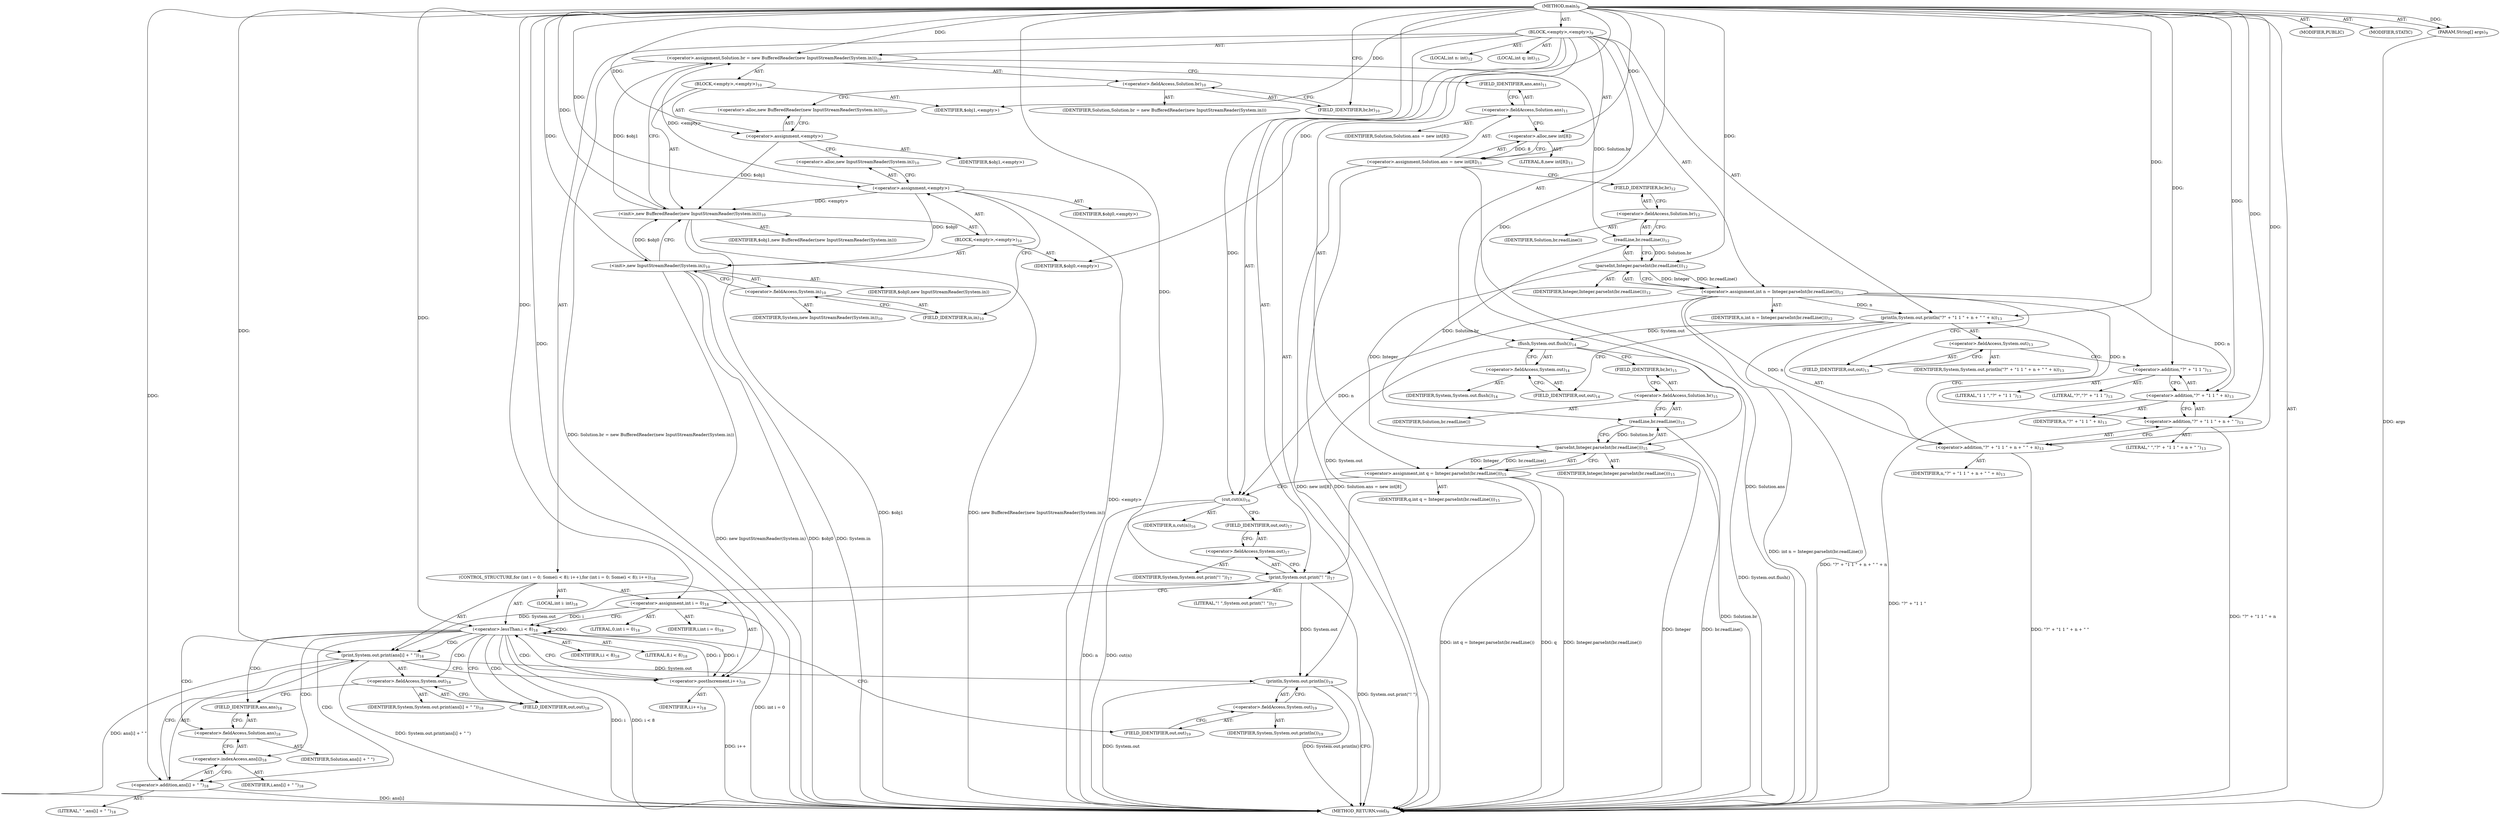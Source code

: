 digraph "main" {  
"21" [label = <(METHOD,main)<SUB>9</SUB>> ]
"22" [label = <(PARAM,String[] args)<SUB>9</SUB>> ]
"23" [label = <(BLOCK,&lt;empty&gt;,&lt;empty&gt;)<SUB>9</SUB>> ]
"24" [label = <(&lt;operator&gt;.assignment,Solution.br = new BufferedReader(new InputStreamReader(System.in)))<SUB>10</SUB>> ]
"25" [label = <(&lt;operator&gt;.fieldAccess,Solution.br)<SUB>10</SUB>> ]
"26" [label = <(IDENTIFIER,Solution,Solution.br = new BufferedReader(new InputStreamReader(System.in)))> ]
"27" [label = <(FIELD_IDENTIFIER,br,br)<SUB>10</SUB>> ]
"28" [label = <(BLOCK,&lt;empty&gt;,&lt;empty&gt;)<SUB>10</SUB>> ]
"29" [label = <(&lt;operator&gt;.assignment,&lt;empty&gt;)> ]
"30" [label = <(IDENTIFIER,$obj1,&lt;empty&gt;)> ]
"31" [label = <(&lt;operator&gt;.alloc,new BufferedReader(new InputStreamReader(System.in)))<SUB>10</SUB>> ]
"32" [label = <(&lt;init&gt;,new BufferedReader(new InputStreamReader(System.in)))<SUB>10</SUB>> ]
"33" [label = <(IDENTIFIER,$obj1,new BufferedReader(new InputStreamReader(System.in)))> ]
"34" [label = <(BLOCK,&lt;empty&gt;,&lt;empty&gt;)<SUB>10</SUB>> ]
"35" [label = <(&lt;operator&gt;.assignment,&lt;empty&gt;)> ]
"36" [label = <(IDENTIFIER,$obj0,&lt;empty&gt;)> ]
"37" [label = <(&lt;operator&gt;.alloc,new InputStreamReader(System.in))<SUB>10</SUB>> ]
"38" [label = <(&lt;init&gt;,new InputStreamReader(System.in))<SUB>10</SUB>> ]
"39" [label = <(IDENTIFIER,$obj0,new InputStreamReader(System.in))> ]
"40" [label = <(&lt;operator&gt;.fieldAccess,System.in)<SUB>10</SUB>> ]
"41" [label = <(IDENTIFIER,System,new InputStreamReader(System.in))<SUB>10</SUB>> ]
"42" [label = <(FIELD_IDENTIFIER,in,in)<SUB>10</SUB>> ]
"43" [label = <(IDENTIFIER,$obj0,&lt;empty&gt;)> ]
"44" [label = <(IDENTIFIER,$obj1,&lt;empty&gt;)> ]
"45" [label = <(&lt;operator&gt;.assignment,Solution.ans = new int[8])<SUB>11</SUB>> ]
"46" [label = <(&lt;operator&gt;.fieldAccess,Solution.ans)<SUB>11</SUB>> ]
"47" [label = <(IDENTIFIER,Solution,Solution.ans = new int[8])> ]
"48" [label = <(FIELD_IDENTIFIER,ans,ans)<SUB>11</SUB>> ]
"49" [label = <(&lt;operator&gt;.alloc,new int[8])> ]
"50" [label = <(LITERAL,8,new int[8])<SUB>11</SUB>> ]
"51" [label = <(LOCAL,int n: int)<SUB>12</SUB>> ]
"52" [label = <(&lt;operator&gt;.assignment,int n = Integer.parseInt(br.readLine()))<SUB>12</SUB>> ]
"53" [label = <(IDENTIFIER,n,int n = Integer.parseInt(br.readLine()))<SUB>12</SUB>> ]
"54" [label = <(parseInt,Integer.parseInt(br.readLine()))<SUB>12</SUB>> ]
"55" [label = <(IDENTIFIER,Integer,Integer.parseInt(br.readLine()))<SUB>12</SUB>> ]
"56" [label = <(readLine,br.readLine())<SUB>12</SUB>> ]
"57" [label = <(&lt;operator&gt;.fieldAccess,Solution.br)<SUB>12</SUB>> ]
"58" [label = <(IDENTIFIER,Solution,br.readLine())> ]
"59" [label = <(FIELD_IDENTIFIER,br,br)<SUB>12</SUB>> ]
"60" [label = <(println,System.out.println(&quot;?&quot; + &quot;1 1 &quot; + n + &quot; &quot; + n))<SUB>13</SUB>> ]
"61" [label = <(&lt;operator&gt;.fieldAccess,System.out)<SUB>13</SUB>> ]
"62" [label = <(IDENTIFIER,System,System.out.println(&quot;?&quot; + &quot;1 1 &quot; + n + &quot; &quot; + n))<SUB>13</SUB>> ]
"63" [label = <(FIELD_IDENTIFIER,out,out)<SUB>13</SUB>> ]
"64" [label = <(&lt;operator&gt;.addition,&quot;?&quot; + &quot;1 1 &quot; + n + &quot; &quot; + n)<SUB>13</SUB>> ]
"65" [label = <(&lt;operator&gt;.addition,&quot;?&quot; + &quot;1 1 &quot; + n + &quot; &quot;)<SUB>13</SUB>> ]
"66" [label = <(&lt;operator&gt;.addition,&quot;?&quot; + &quot;1 1 &quot; + n)<SUB>13</SUB>> ]
"67" [label = <(&lt;operator&gt;.addition,&quot;?&quot; + &quot;1 1 &quot;)<SUB>13</SUB>> ]
"68" [label = <(LITERAL,&quot;?&quot;,&quot;?&quot; + &quot;1 1 &quot;)<SUB>13</SUB>> ]
"69" [label = <(LITERAL,&quot;1 1 &quot;,&quot;?&quot; + &quot;1 1 &quot;)<SUB>13</SUB>> ]
"70" [label = <(IDENTIFIER,n,&quot;?&quot; + &quot;1 1 &quot; + n)<SUB>13</SUB>> ]
"71" [label = <(LITERAL,&quot; &quot;,&quot;?&quot; + &quot;1 1 &quot; + n + &quot; &quot;)<SUB>13</SUB>> ]
"72" [label = <(IDENTIFIER,n,&quot;?&quot; + &quot;1 1 &quot; + n + &quot; &quot; + n)<SUB>13</SUB>> ]
"73" [label = <(flush,System.out.flush())<SUB>14</SUB>> ]
"74" [label = <(&lt;operator&gt;.fieldAccess,System.out)<SUB>14</SUB>> ]
"75" [label = <(IDENTIFIER,System,System.out.flush())<SUB>14</SUB>> ]
"76" [label = <(FIELD_IDENTIFIER,out,out)<SUB>14</SUB>> ]
"77" [label = <(LOCAL,int q: int)<SUB>15</SUB>> ]
"78" [label = <(&lt;operator&gt;.assignment,int q = Integer.parseInt(br.readLine()))<SUB>15</SUB>> ]
"79" [label = <(IDENTIFIER,q,int q = Integer.parseInt(br.readLine()))<SUB>15</SUB>> ]
"80" [label = <(parseInt,Integer.parseInt(br.readLine()))<SUB>15</SUB>> ]
"81" [label = <(IDENTIFIER,Integer,Integer.parseInt(br.readLine()))<SUB>15</SUB>> ]
"82" [label = <(readLine,br.readLine())<SUB>15</SUB>> ]
"83" [label = <(&lt;operator&gt;.fieldAccess,Solution.br)<SUB>15</SUB>> ]
"84" [label = <(IDENTIFIER,Solution,br.readLine())> ]
"85" [label = <(FIELD_IDENTIFIER,br,br)<SUB>15</SUB>> ]
"86" [label = <(cut,cut(n))<SUB>16</SUB>> ]
"87" [label = <(IDENTIFIER,n,cut(n))<SUB>16</SUB>> ]
"88" [label = <(print,System.out.print(&quot;! &quot;))<SUB>17</SUB>> ]
"89" [label = <(&lt;operator&gt;.fieldAccess,System.out)<SUB>17</SUB>> ]
"90" [label = <(IDENTIFIER,System,System.out.print(&quot;! &quot;))<SUB>17</SUB>> ]
"91" [label = <(FIELD_IDENTIFIER,out,out)<SUB>17</SUB>> ]
"92" [label = <(LITERAL,&quot;! &quot;,System.out.print(&quot;! &quot;))<SUB>17</SUB>> ]
"93" [label = <(CONTROL_STRUCTURE,for (int i = 0; Some(i &lt; 8); i++),for (int i = 0; Some(i &lt; 8); i++))<SUB>18</SUB>> ]
"94" [label = <(LOCAL,int i: int)<SUB>18</SUB>> ]
"95" [label = <(&lt;operator&gt;.assignment,int i = 0)<SUB>18</SUB>> ]
"96" [label = <(IDENTIFIER,i,int i = 0)<SUB>18</SUB>> ]
"97" [label = <(LITERAL,0,int i = 0)<SUB>18</SUB>> ]
"98" [label = <(&lt;operator&gt;.lessThan,i &lt; 8)<SUB>18</SUB>> ]
"99" [label = <(IDENTIFIER,i,i &lt; 8)<SUB>18</SUB>> ]
"100" [label = <(LITERAL,8,i &lt; 8)<SUB>18</SUB>> ]
"101" [label = <(&lt;operator&gt;.postIncrement,i++)<SUB>18</SUB>> ]
"102" [label = <(IDENTIFIER,i,i++)<SUB>18</SUB>> ]
"103" [label = <(print,System.out.print(ans[i] + &quot; &quot;))<SUB>18</SUB>> ]
"104" [label = <(&lt;operator&gt;.fieldAccess,System.out)<SUB>18</SUB>> ]
"105" [label = <(IDENTIFIER,System,System.out.print(ans[i] + &quot; &quot;))<SUB>18</SUB>> ]
"106" [label = <(FIELD_IDENTIFIER,out,out)<SUB>18</SUB>> ]
"107" [label = <(&lt;operator&gt;.addition,ans[i] + &quot; &quot;)<SUB>18</SUB>> ]
"108" [label = <(&lt;operator&gt;.indexAccess,ans[i])<SUB>18</SUB>> ]
"109" [label = <(&lt;operator&gt;.fieldAccess,Solution.ans)<SUB>18</SUB>> ]
"110" [label = <(IDENTIFIER,Solution,ans[i] + &quot; &quot;)> ]
"111" [label = <(FIELD_IDENTIFIER,ans,ans)<SUB>18</SUB>> ]
"112" [label = <(IDENTIFIER,i,ans[i] + &quot; &quot;)<SUB>18</SUB>> ]
"113" [label = <(LITERAL,&quot; &quot;,ans[i] + &quot; &quot;)<SUB>18</SUB>> ]
"114" [label = <(println,System.out.println())<SUB>19</SUB>> ]
"115" [label = <(&lt;operator&gt;.fieldAccess,System.out)<SUB>19</SUB>> ]
"116" [label = <(IDENTIFIER,System,System.out.println())<SUB>19</SUB>> ]
"117" [label = <(FIELD_IDENTIFIER,out,out)<SUB>19</SUB>> ]
"118" [label = <(MODIFIER,PUBLIC)> ]
"119" [label = <(MODIFIER,STATIC)> ]
"120" [label = <(METHOD_RETURN,void)<SUB>9</SUB>> ]
  "21" -> "22"  [ label = "AST: "] 
  "21" -> "23"  [ label = "AST: "] 
  "21" -> "118"  [ label = "AST: "] 
  "21" -> "119"  [ label = "AST: "] 
  "21" -> "120"  [ label = "AST: "] 
  "23" -> "24"  [ label = "AST: "] 
  "23" -> "45"  [ label = "AST: "] 
  "23" -> "51"  [ label = "AST: "] 
  "23" -> "52"  [ label = "AST: "] 
  "23" -> "60"  [ label = "AST: "] 
  "23" -> "73"  [ label = "AST: "] 
  "23" -> "77"  [ label = "AST: "] 
  "23" -> "78"  [ label = "AST: "] 
  "23" -> "86"  [ label = "AST: "] 
  "23" -> "88"  [ label = "AST: "] 
  "23" -> "93"  [ label = "AST: "] 
  "23" -> "114"  [ label = "AST: "] 
  "24" -> "25"  [ label = "AST: "] 
  "24" -> "28"  [ label = "AST: "] 
  "25" -> "26"  [ label = "AST: "] 
  "25" -> "27"  [ label = "AST: "] 
  "28" -> "29"  [ label = "AST: "] 
  "28" -> "32"  [ label = "AST: "] 
  "28" -> "44"  [ label = "AST: "] 
  "29" -> "30"  [ label = "AST: "] 
  "29" -> "31"  [ label = "AST: "] 
  "32" -> "33"  [ label = "AST: "] 
  "32" -> "34"  [ label = "AST: "] 
  "34" -> "35"  [ label = "AST: "] 
  "34" -> "38"  [ label = "AST: "] 
  "34" -> "43"  [ label = "AST: "] 
  "35" -> "36"  [ label = "AST: "] 
  "35" -> "37"  [ label = "AST: "] 
  "38" -> "39"  [ label = "AST: "] 
  "38" -> "40"  [ label = "AST: "] 
  "40" -> "41"  [ label = "AST: "] 
  "40" -> "42"  [ label = "AST: "] 
  "45" -> "46"  [ label = "AST: "] 
  "45" -> "49"  [ label = "AST: "] 
  "46" -> "47"  [ label = "AST: "] 
  "46" -> "48"  [ label = "AST: "] 
  "49" -> "50"  [ label = "AST: "] 
  "52" -> "53"  [ label = "AST: "] 
  "52" -> "54"  [ label = "AST: "] 
  "54" -> "55"  [ label = "AST: "] 
  "54" -> "56"  [ label = "AST: "] 
  "56" -> "57"  [ label = "AST: "] 
  "57" -> "58"  [ label = "AST: "] 
  "57" -> "59"  [ label = "AST: "] 
  "60" -> "61"  [ label = "AST: "] 
  "60" -> "64"  [ label = "AST: "] 
  "61" -> "62"  [ label = "AST: "] 
  "61" -> "63"  [ label = "AST: "] 
  "64" -> "65"  [ label = "AST: "] 
  "64" -> "72"  [ label = "AST: "] 
  "65" -> "66"  [ label = "AST: "] 
  "65" -> "71"  [ label = "AST: "] 
  "66" -> "67"  [ label = "AST: "] 
  "66" -> "70"  [ label = "AST: "] 
  "67" -> "68"  [ label = "AST: "] 
  "67" -> "69"  [ label = "AST: "] 
  "73" -> "74"  [ label = "AST: "] 
  "74" -> "75"  [ label = "AST: "] 
  "74" -> "76"  [ label = "AST: "] 
  "78" -> "79"  [ label = "AST: "] 
  "78" -> "80"  [ label = "AST: "] 
  "80" -> "81"  [ label = "AST: "] 
  "80" -> "82"  [ label = "AST: "] 
  "82" -> "83"  [ label = "AST: "] 
  "83" -> "84"  [ label = "AST: "] 
  "83" -> "85"  [ label = "AST: "] 
  "86" -> "87"  [ label = "AST: "] 
  "88" -> "89"  [ label = "AST: "] 
  "88" -> "92"  [ label = "AST: "] 
  "89" -> "90"  [ label = "AST: "] 
  "89" -> "91"  [ label = "AST: "] 
  "93" -> "94"  [ label = "AST: "] 
  "93" -> "95"  [ label = "AST: "] 
  "93" -> "98"  [ label = "AST: "] 
  "93" -> "101"  [ label = "AST: "] 
  "93" -> "103"  [ label = "AST: "] 
  "95" -> "96"  [ label = "AST: "] 
  "95" -> "97"  [ label = "AST: "] 
  "98" -> "99"  [ label = "AST: "] 
  "98" -> "100"  [ label = "AST: "] 
  "101" -> "102"  [ label = "AST: "] 
  "103" -> "104"  [ label = "AST: "] 
  "103" -> "107"  [ label = "AST: "] 
  "104" -> "105"  [ label = "AST: "] 
  "104" -> "106"  [ label = "AST: "] 
  "107" -> "108"  [ label = "AST: "] 
  "107" -> "113"  [ label = "AST: "] 
  "108" -> "109"  [ label = "AST: "] 
  "108" -> "112"  [ label = "AST: "] 
  "109" -> "110"  [ label = "AST: "] 
  "109" -> "111"  [ label = "AST: "] 
  "114" -> "115"  [ label = "AST: "] 
  "115" -> "116"  [ label = "AST: "] 
  "115" -> "117"  [ label = "AST: "] 
  "24" -> "48"  [ label = "CFG: "] 
  "45" -> "59"  [ label = "CFG: "] 
  "52" -> "63"  [ label = "CFG: "] 
  "60" -> "76"  [ label = "CFG: "] 
  "73" -> "85"  [ label = "CFG: "] 
  "78" -> "86"  [ label = "CFG: "] 
  "86" -> "91"  [ label = "CFG: "] 
  "88" -> "95"  [ label = "CFG: "] 
  "114" -> "120"  [ label = "CFG: "] 
  "25" -> "31"  [ label = "CFG: "] 
  "46" -> "49"  [ label = "CFG: "] 
  "49" -> "45"  [ label = "CFG: "] 
  "54" -> "52"  [ label = "CFG: "] 
  "61" -> "67"  [ label = "CFG: "] 
  "64" -> "60"  [ label = "CFG: "] 
  "74" -> "73"  [ label = "CFG: "] 
  "80" -> "78"  [ label = "CFG: "] 
  "89" -> "88"  [ label = "CFG: "] 
  "95" -> "98"  [ label = "CFG: "] 
  "98" -> "106"  [ label = "CFG: "] 
  "98" -> "117"  [ label = "CFG: "] 
  "101" -> "98"  [ label = "CFG: "] 
  "103" -> "101"  [ label = "CFG: "] 
  "115" -> "114"  [ label = "CFG: "] 
  "27" -> "25"  [ label = "CFG: "] 
  "29" -> "37"  [ label = "CFG: "] 
  "32" -> "24"  [ label = "CFG: "] 
  "48" -> "46"  [ label = "CFG: "] 
  "56" -> "54"  [ label = "CFG: "] 
  "63" -> "61"  [ label = "CFG: "] 
  "65" -> "64"  [ label = "CFG: "] 
  "76" -> "74"  [ label = "CFG: "] 
  "82" -> "80"  [ label = "CFG: "] 
  "91" -> "89"  [ label = "CFG: "] 
  "104" -> "111"  [ label = "CFG: "] 
  "107" -> "103"  [ label = "CFG: "] 
  "117" -> "115"  [ label = "CFG: "] 
  "31" -> "29"  [ label = "CFG: "] 
  "57" -> "56"  [ label = "CFG: "] 
  "66" -> "65"  [ label = "CFG: "] 
  "83" -> "82"  [ label = "CFG: "] 
  "106" -> "104"  [ label = "CFG: "] 
  "108" -> "107"  [ label = "CFG: "] 
  "35" -> "42"  [ label = "CFG: "] 
  "38" -> "32"  [ label = "CFG: "] 
  "59" -> "57"  [ label = "CFG: "] 
  "67" -> "66"  [ label = "CFG: "] 
  "85" -> "83"  [ label = "CFG: "] 
  "109" -> "108"  [ label = "CFG: "] 
  "37" -> "35"  [ label = "CFG: "] 
  "40" -> "38"  [ label = "CFG: "] 
  "111" -> "109"  [ label = "CFG: "] 
  "42" -> "40"  [ label = "CFG: "] 
  "21" -> "27"  [ label = "CFG: "] 
  "22" -> "120"  [ label = "DDG: args"] 
  "32" -> "120"  [ label = "DDG: $obj1"] 
  "35" -> "120"  [ label = "DDG: &lt;empty&gt;"] 
  "38" -> "120"  [ label = "DDG: $obj0"] 
  "38" -> "120"  [ label = "DDG: System.in"] 
  "38" -> "120"  [ label = "DDG: new InputStreamReader(System.in)"] 
  "32" -> "120"  [ label = "DDG: new BufferedReader(new InputStreamReader(System.in))"] 
  "24" -> "120"  [ label = "DDG: Solution.br = new BufferedReader(new InputStreamReader(System.in))"] 
  "45" -> "120"  [ label = "DDG: Solution.ans"] 
  "45" -> "120"  [ label = "DDG: new int[8]"] 
  "45" -> "120"  [ label = "DDG: Solution.ans = new int[8]"] 
  "52" -> "120"  [ label = "DDG: int n = Integer.parseInt(br.readLine())"] 
  "66" -> "120"  [ label = "DDG: &quot;?&quot; + &quot;1 1 &quot;"] 
  "65" -> "120"  [ label = "DDG: &quot;?&quot; + &quot;1 1 &quot; + n"] 
  "64" -> "120"  [ label = "DDG: &quot;?&quot; + &quot;1 1 &quot; + n + &quot; &quot;"] 
  "60" -> "120"  [ label = "DDG: &quot;?&quot; + &quot;1 1 &quot; + n + &quot; &quot; + n"] 
  "73" -> "120"  [ label = "DDG: System.out.flush()"] 
  "78" -> "120"  [ label = "DDG: q"] 
  "80" -> "120"  [ label = "DDG: Integer"] 
  "82" -> "120"  [ label = "DDG: Solution.br"] 
  "80" -> "120"  [ label = "DDG: br.readLine()"] 
  "78" -> "120"  [ label = "DDG: Integer.parseInt(br.readLine())"] 
  "78" -> "120"  [ label = "DDG: int q = Integer.parseInt(br.readLine())"] 
  "86" -> "120"  [ label = "DDG: n"] 
  "86" -> "120"  [ label = "DDG: cut(n)"] 
  "88" -> "120"  [ label = "DDG: System.out.print(&quot;! &quot;)"] 
  "95" -> "120"  [ label = "DDG: int i = 0"] 
  "98" -> "120"  [ label = "DDG: i"] 
  "98" -> "120"  [ label = "DDG: i &lt; 8"] 
  "114" -> "120"  [ label = "DDG: System.out"] 
  "114" -> "120"  [ label = "DDG: System.out.println()"] 
  "107" -> "120"  [ label = "DDG: ans[i]"] 
  "103" -> "120"  [ label = "DDG: ans[i] + &quot; &quot;"] 
  "103" -> "120"  [ label = "DDG: System.out.print(ans[i] + &quot; &quot;)"] 
  "101" -> "120"  [ label = "DDG: i++"] 
  "21" -> "22"  [ label = "DDG: "] 
  "35" -> "24"  [ label = "DDG: &lt;empty&gt;"] 
  "32" -> "24"  [ label = "DDG: $obj1"] 
  "21" -> "24"  [ label = "DDG: "] 
  "49" -> "45"  [ label = "DDG: 8"] 
  "54" -> "52"  [ label = "DDG: Integer"] 
  "54" -> "52"  [ label = "DDG: br.readLine()"] 
  "80" -> "78"  [ label = "DDG: Integer"] 
  "80" -> "78"  [ label = "DDG: br.readLine()"] 
  "21" -> "60"  [ label = "DDG: "] 
  "52" -> "60"  [ label = "DDG: n"] 
  "60" -> "73"  [ label = "DDG: System.out"] 
  "21" -> "86"  [ label = "DDG: "] 
  "52" -> "86"  [ label = "DDG: n"] 
  "73" -> "88"  [ label = "DDG: System.out"] 
  "21" -> "88"  [ label = "DDG: "] 
  "21" -> "95"  [ label = "DDG: "] 
  "88" -> "114"  [ label = "DDG: System.out"] 
  "103" -> "114"  [ label = "DDG: System.out"] 
  "21" -> "29"  [ label = "DDG: "] 
  "21" -> "44"  [ label = "DDG: "] 
  "21" -> "49"  [ label = "DDG: "] 
  "21" -> "54"  [ label = "DDG: "] 
  "56" -> "54"  [ label = "DDG: Solution.br"] 
  "21" -> "64"  [ label = "DDG: "] 
  "52" -> "64"  [ label = "DDG: n"] 
  "54" -> "80"  [ label = "DDG: Integer"] 
  "21" -> "80"  [ label = "DDG: "] 
  "82" -> "80"  [ label = "DDG: Solution.br"] 
  "95" -> "98"  [ label = "DDG: i"] 
  "101" -> "98"  [ label = "DDG: i"] 
  "21" -> "98"  [ label = "DDG: "] 
  "98" -> "101"  [ label = "DDG: i"] 
  "21" -> "101"  [ label = "DDG: "] 
  "88" -> "103"  [ label = "DDG: System.out"] 
  "21" -> "103"  [ label = "DDG: "] 
  "29" -> "32"  [ label = "DDG: $obj1"] 
  "21" -> "32"  [ label = "DDG: "] 
  "35" -> "32"  [ label = "DDG: &lt;empty&gt;"] 
  "38" -> "32"  [ label = "DDG: $obj0"] 
  "24" -> "56"  [ label = "DDG: Solution.br"] 
  "21" -> "65"  [ label = "DDG: "] 
  "52" -> "65"  [ label = "DDG: n"] 
  "56" -> "82"  [ label = "DDG: Solution.br"] 
  "21" -> "107"  [ label = "DDG: "] 
  "21" -> "35"  [ label = "DDG: "] 
  "21" -> "43"  [ label = "DDG: "] 
  "21" -> "66"  [ label = "DDG: "] 
  "52" -> "66"  [ label = "DDG: n"] 
  "35" -> "38"  [ label = "DDG: $obj0"] 
  "21" -> "38"  [ label = "DDG: "] 
  "21" -> "67"  [ label = "DDG: "] 
  "98" -> "107"  [ label = "CDG: "] 
  "98" -> "98"  [ label = "CDG: "] 
  "98" -> "101"  [ label = "CDG: "] 
  "98" -> "103"  [ label = "CDG: "] 
  "98" -> "104"  [ label = "CDG: "] 
  "98" -> "108"  [ label = "CDG: "] 
  "98" -> "111"  [ label = "CDG: "] 
  "98" -> "109"  [ label = "CDG: "] 
  "98" -> "106"  [ label = "CDG: "] 
}
